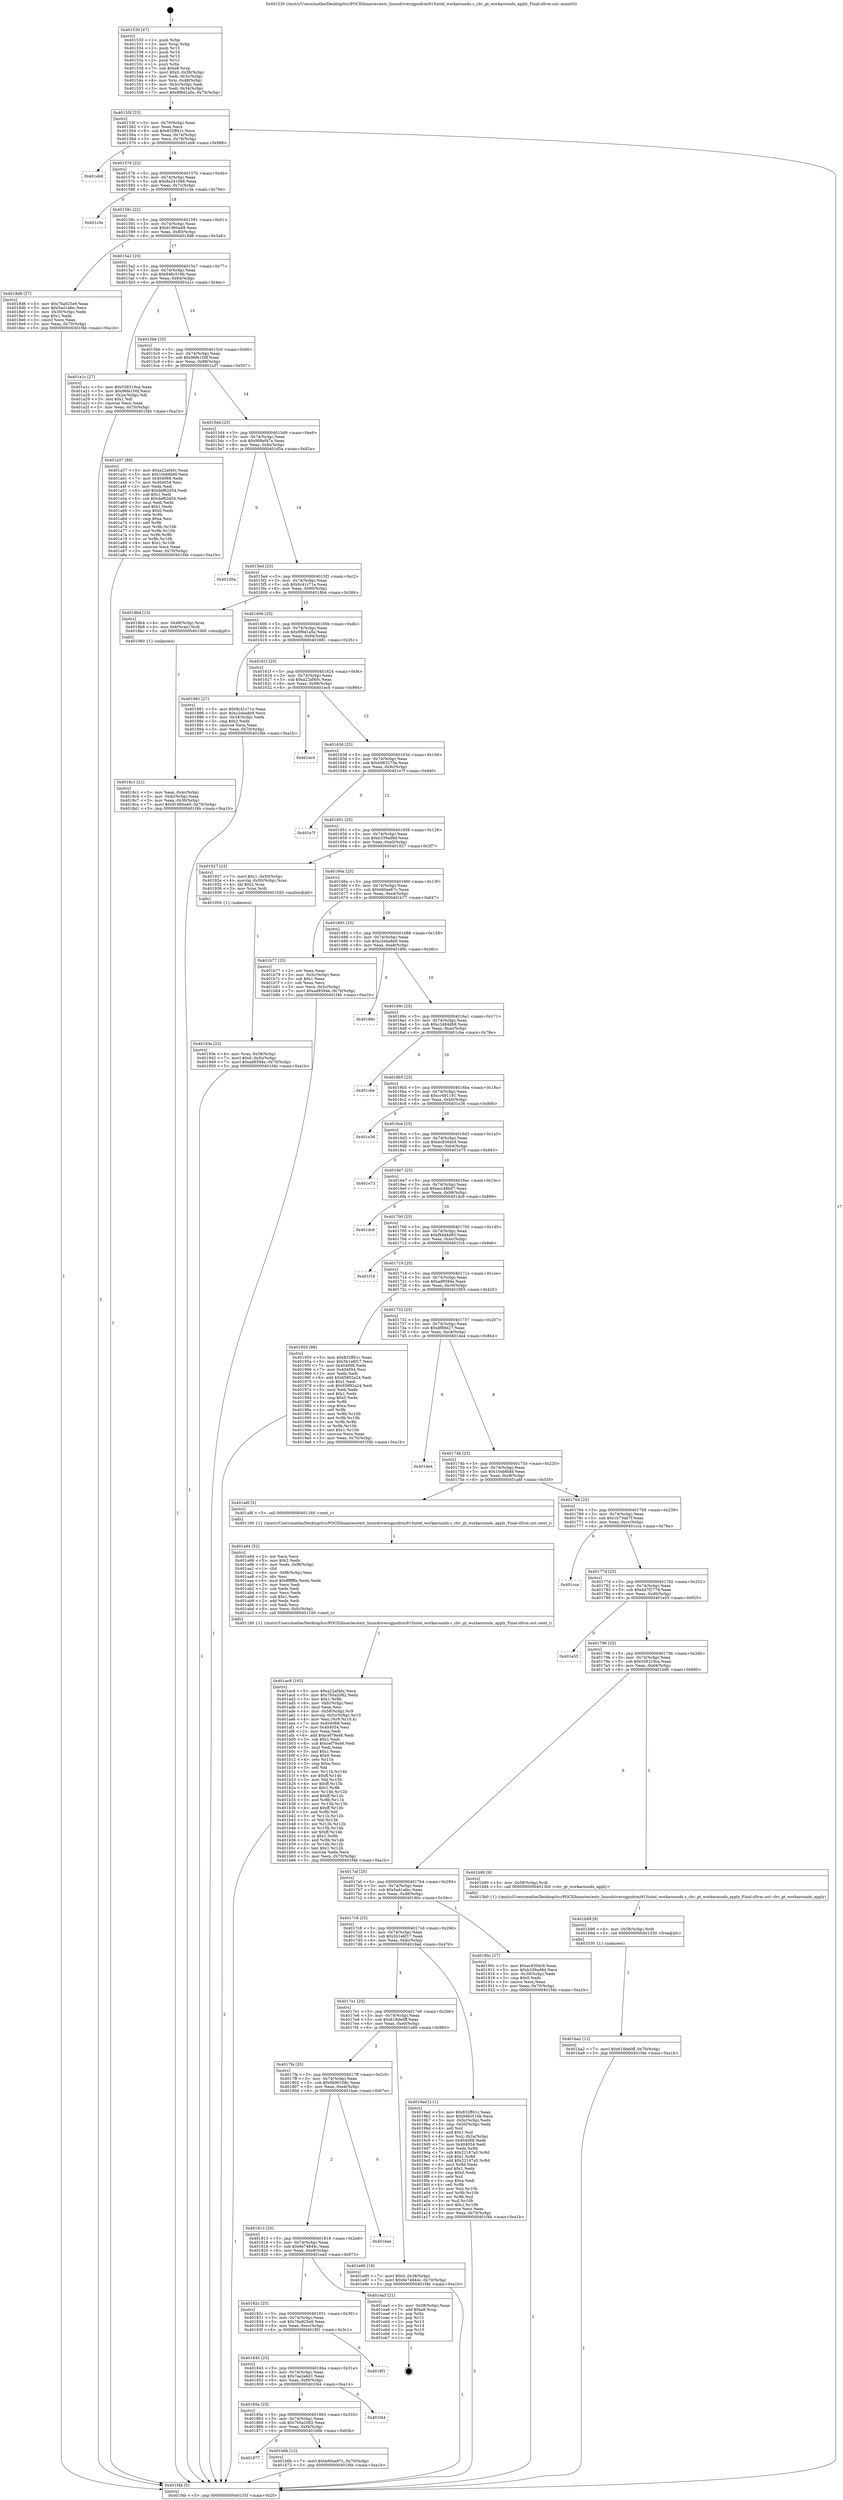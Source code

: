 digraph "0x401530" {
  label = "0x401530 (/mnt/c/Users/mathe/Desktop/tcc/POCII/binaries/extr_linuxdriversgpudrmi915intel_workarounds.c_chv_gt_workarounds_apply_Final-ollvm.out::main(0))"
  labelloc = "t"
  node[shape=record]

  Entry [label="",width=0.3,height=0.3,shape=circle,fillcolor=black,style=filled]
  "0x40155f" [label="{
     0x40155f [23]\l
     | [instrs]\l
     &nbsp;&nbsp;0x40155f \<+3\>: mov -0x70(%rbp),%eax\l
     &nbsp;&nbsp;0x401562 \<+2\>: mov %eax,%ecx\l
     &nbsp;&nbsp;0x401564 \<+6\>: sub $0x832ff41c,%ecx\l
     &nbsp;&nbsp;0x40156a \<+3\>: mov %eax,-0x74(%rbp)\l
     &nbsp;&nbsp;0x40156d \<+3\>: mov %ecx,-0x78(%rbp)\l
     &nbsp;&nbsp;0x401570 \<+6\>: je 0000000000401eb8 \<main+0x988\>\l
  }"]
  "0x401eb8" [label="{
     0x401eb8\l
  }", style=dashed]
  "0x401576" [label="{
     0x401576 [22]\l
     | [instrs]\l
     &nbsp;&nbsp;0x401576 \<+5\>: jmp 000000000040157b \<main+0x4b\>\l
     &nbsp;&nbsp;0x40157b \<+3\>: mov -0x74(%rbp),%eax\l
     &nbsp;&nbsp;0x40157e \<+5\>: sub $0x8a24106b,%eax\l
     &nbsp;&nbsp;0x401583 \<+3\>: mov %eax,-0x7c(%rbp)\l
     &nbsp;&nbsp;0x401586 \<+6\>: je 0000000000401c3e \<main+0x70e\>\l
  }"]
  Exit [label="",width=0.3,height=0.3,shape=circle,fillcolor=black,style=filled,peripheries=2]
  "0x401c3e" [label="{
     0x401c3e\l
  }", style=dashed]
  "0x40158c" [label="{
     0x40158c [22]\l
     | [instrs]\l
     &nbsp;&nbsp;0x40158c \<+5\>: jmp 0000000000401591 \<main+0x61\>\l
     &nbsp;&nbsp;0x401591 \<+3\>: mov -0x74(%rbp),%eax\l
     &nbsp;&nbsp;0x401594 \<+5\>: sub $0x91960a49,%eax\l
     &nbsp;&nbsp;0x401599 \<+3\>: mov %eax,-0x80(%rbp)\l
     &nbsp;&nbsp;0x40159c \<+6\>: je 00000000004018d6 \<main+0x3a6\>\l
  }"]
  "0x401ba2" [label="{
     0x401ba2 [12]\l
     | [instrs]\l
     &nbsp;&nbsp;0x401ba2 \<+7\>: movl $0x618de0ff,-0x70(%rbp)\l
     &nbsp;&nbsp;0x401ba9 \<+5\>: jmp 0000000000401f4b \<main+0xa1b\>\l
  }"]
  "0x4018d6" [label="{
     0x4018d6 [27]\l
     | [instrs]\l
     &nbsp;&nbsp;0x4018d6 \<+5\>: mov $0x76a925e9,%eax\l
     &nbsp;&nbsp;0x4018db \<+5\>: mov $0x5ad1afec,%ecx\l
     &nbsp;&nbsp;0x4018e0 \<+3\>: mov -0x30(%rbp),%edx\l
     &nbsp;&nbsp;0x4018e3 \<+3\>: cmp $0x1,%edx\l
     &nbsp;&nbsp;0x4018e6 \<+3\>: cmovl %ecx,%eax\l
     &nbsp;&nbsp;0x4018e9 \<+3\>: mov %eax,-0x70(%rbp)\l
     &nbsp;&nbsp;0x4018ec \<+5\>: jmp 0000000000401f4b \<main+0xa1b\>\l
  }"]
  "0x4015a2" [label="{
     0x4015a2 [25]\l
     | [instrs]\l
     &nbsp;&nbsp;0x4015a2 \<+5\>: jmp 00000000004015a7 \<main+0x77\>\l
     &nbsp;&nbsp;0x4015a7 \<+3\>: mov -0x74(%rbp),%eax\l
     &nbsp;&nbsp;0x4015aa \<+5\>: sub $0x946c516b,%eax\l
     &nbsp;&nbsp;0x4015af \<+6\>: mov %eax,-0x84(%rbp)\l
     &nbsp;&nbsp;0x4015b5 \<+6\>: je 0000000000401a1c \<main+0x4ec\>\l
  }"]
  "0x401b99" [label="{
     0x401b99 [9]\l
     | [instrs]\l
     &nbsp;&nbsp;0x401b99 \<+4\>: mov -0x58(%rbp),%rdi\l
     &nbsp;&nbsp;0x401b9d \<+5\>: call 0000000000401030 \<free@plt\>\l
     | [calls]\l
     &nbsp;&nbsp;0x401030 \{1\} (unknown)\l
  }"]
  "0x401a1c" [label="{
     0x401a1c [27]\l
     | [instrs]\l
     &nbsp;&nbsp;0x401a1c \<+5\>: mov $0x558319ca,%eax\l
     &nbsp;&nbsp;0x401a21 \<+5\>: mov $0x96fe100f,%ecx\l
     &nbsp;&nbsp;0x401a26 \<+3\>: mov -0x2a(%rbp),%dl\l
     &nbsp;&nbsp;0x401a29 \<+3\>: test $0x1,%dl\l
     &nbsp;&nbsp;0x401a2c \<+3\>: cmovne %ecx,%eax\l
     &nbsp;&nbsp;0x401a2f \<+3\>: mov %eax,-0x70(%rbp)\l
     &nbsp;&nbsp;0x401a32 \<+5\>: jmp 0000000000401f4b \<main+0xa1b\>\l
  }"]
  "0x4015bb" [label="{
     0x4015bb [25]\l
     | [instrs]\l
     &nbsp;&nbsp;0x4015bb \<+5\>: jmp 00000000004015c0 \<main+0x90\>\l
     &nbsp;&nbsp;0x4015c0 \<+3\>: mov -0x74(%rbp),%eax\l
     &nbsp;&nbsp;0x4015c3 \<+5\>: sub $0x96fe100f,%eax\l
     &nbsp;&nbsp;0x4015c8 \<+6\>: mov %eax,-0x88(%rbp)\l
     &nbsp;&nbsp;0x4015ce \<+6\>: je 0000000000401a37 \<main+0x507\>\l
  }"]
  "0x401877" [label="{
     0x401877\l
  }", style=dashed]
  "0x401a37" [label="{
     0x401a37 [88]\l
     | [instrs]\l
     &nbsp;&nbsp;0x401a37 \<+5\>: mov $0xa22af40c,%eax\l
     &nbsp;&nbsp;0x401a3c \<+5\>: mov $0x10eb6bfd,%ecx\l
     &nbsp;&nbsp;0x401a41 \<+7\>: mov 0x404068,%edx\l
     &nbsp;&nbsp;0x401a48 \<+7\>: mov 0x404054,%esi\l
     &nbsp;&nbsp;0x401a4f \<+2\>: mov %edx,%edi\l
     &nbsp;&nbsp;0x401a51 \<+6\>: add $0xdef62d54,%edi\l
     &nbsp;&nbsp;0x401a57 \<+3\>: sub $0x1,%edi\l
     &nbsp;&nbsp;0x401a5a \<+6\>: sub $0xdef62d54,%edi\l
     &nbsp;&nbsp;0x401a60 \<+3\>: imul %edi,%edx\l
     &nbsp;&nbsp;0x401a63 \<+3\>: and $0x1,%edx\l
     &nbsp;&nbsp;0x401a66 \<+3\>: cmp $0x0,%edx\l
     &nbsp;&nbsp;0x401a69 \<+4\>: sete %r8b\l
     &nbsp;&nbsp;0x401a6d \<+3\>: cmp $0xa,%esi\l
     &nbsp;&nbsp;0x401a70 \<+4\>: setl %r9b\l
     &nbsp;&nbsp;0x401a74 \<+3\>: mov %r8b,%r10b\l
     &nbsp;&nbsp;0x401a77 \<+3\>: and %r9b,%r10b\l
     &nbsp;&nbsp;0x401a7a \<+3\>: xor %r9b,%r8b\l
     &nbsp;&nbsp;0x401a7d \<+3\>: or %r8b,%r10b\l
     &nbsp;&nbsp;0x401a80 \<+4\>: test $0x1,%r10b\l
     &nbsp;&nbsp;0x401a84 \<+3\>: cmovne %ecx,%eax\l
     &nbsp;&nbsp;0x401a87 \<+3\>: mov %eax,-0x70(%rbp)\l
     &nbsp;&nbsp;0x401a8a \<+5\>: jmp 0000000000401f4b \<main+0xa1b\>\l
  }"]
  "0x4015d4" [label="{
     0x4015d4 [25]\l
     | [instrs]\l
     &nbsp;&nbsp;0x4015d4 \<+5\>: jmp 00000000004015d9 \<main+0xa9\>\l
     &nbsp;&nbsp;0x4015d9 \<+3\>: mov -0x74(%rbp),%eax\l
     &nbsp;&nbsp;0x4015dc \<+5\>: sub $0x998ef47a,%eax\l
     &nbsp;&nbsp;0x4015e1 \<+6\>: mov %eax,-0x8c(%rbp)\l
     &nbsp;&nbsp;0x4015e7 \<+6\>: je 0000000000401d5a \<main+0x82a\>\l
  }"]
  "0x401b6b" [label="{
     0x401b6b [12]\l
     | [instrs]\l
     &nbsp;&nbsp;0x401b6b \<+7\>: movl $0xb60ae67c,-0x70(%rbp)\l
     &nbsp;&nbsp;0x401b72 \<+5\>: jmp 0000000000401f4b \<main+0xa1b\>\l
  }"]
  "0x401d5a" [label="{
     0x401d5a\l
  }", style=dashed]
  "0x4015ed" [label="{
     0x4015ed [25]\l
     | [instrs]\l
     &nbsp;&nbsp;0x4015ed \<+5\>: jmp 00000000004015f2 \<main+0xc2\>\l
     &nbsp;&nbsp;0x4015f2 \<+3\>: mov -0x74(%rbp),%eax\l
     &nbsp;&nbsp;0x4015f5 \<+5\>: sub $0x9c41c71e,%eax\l
     &nbsp;&nbsp;0x4015fa \<+6\>: mov %eax,-0x90(%rbp)\l
     &nbsp;&nbsp;0x401600 \<+6\>: je 00000000004018b4 \<main+0x384\>\l
  }"]
  "0x40185e" [label="{
     0x40185e [25]\l
     | [instrs]\l
     &nbsp;&nbsp;0x40185e \<+5\>: jmp 0000000000401863 \<main+0x333\>\l
     &nbsp;&nbsp;0x401863 \<+3\>: mov -0x74(%rbp),%eax\l
     &nbsp;&nbsp;0x401866 \<+5\>: sub $0x7b5a2082,%eax\l
     &nbsp;&nbsp;0x40186b \<+6\>: mov %eax,-0xf4(%rbp)\l
     &nbsp;&nbsp;0x401871 \<+6\>: je 0000000000401b6b \<main+0x63b\>\l
  }"]
  "0x4018b4" [label="{
     0x4018b4 [13]\l
     | [instrs]\l
     &nbsp;&nbsp;0x4018b4 \<+4\>: mov -0x48(%rbp),%rax\l
     &nbsp;&nbsp;0x4018b8 \<+4\>: mov 0x8(%rax),%rdi\l
     &nbsp;&nbsp;0x4018bc \<+5\>: call 0000000000401060 \<atoi@plt\>\l
     | [calls]\l
     &nbsp;&nbsp;0x401060 \{1\} (unknown)\l
  }"]
  "0x401606" [label="{
     0x401606 [25]\l
     | [instrs]\l
     &nbsp;&nbsp;0x401606 \<+5\>: jmp 000000000040160b \<main+0xdb\>\l
     &nbsp;&nbsp;0x40160b \<+3\>: mov -0x74(%rbp),%eax\l
     &nbsp;&nbsp;0x40160e \<+5\>: sub $0x9f9d1a5e,%eax\l
     &nbsp;&nbsp;0x401613 \<+6\>: mov %eax,-0x94(%rbp)\l
     &nbsp;&nbsp;0x401619 \<+6\>: je 0000000000401881 \<main+0x351\>\l
  }"]
  "0x401f44" [label="{
     0x401f44\l
  }", style=dashed]
  "0x401881" [label="{
     0x401881 [27]\l
     | [instrs]\l
     &nbsp;&nbsp;0x401881 \<+5\>: mov $0x9c41c71e,%eax\l
     &nbsp;&nbsp;0x401886 \<+5\>: mov $0xc2eba8e9,%ecx\l
     &nbsp;&nbsp;0x40188b \<+3\>: mov -0x34(%rbp),%edx\l
     &nbsp;&nbsp;0x40188e \<+3\>: cmp $0x2,%edx\l
     &nbsp;&nbsp;0x401891 \<+3\>: cmovne %ecx,%eax\l
     &nbsp;&nbsp;0x401894 \<+3\>: mov %eax,-0x70(%rbp)\l
     &nbsp;&nbsp;0x401897 \<+5\>: jmp 0000000000401f4b \<main+0xa1b\>\l
  }"]
  "0x40161f" [label="{
     0x40161f [25]\l
     | [instrs]\l
     &nbsp;&nbsp;0x40161f \<+5\>: jmp 0000000000401624 \<main+0xf4\>\l
     &nbsp;&nbsp;0x401624 \<+3\>: mov -0x74(%rbp),%eax\l
     &nbsp;&nbsp;0x401627 \<+5\>: sub $0xa22af40c,%eax\l
     &nbsp;&nbsp;0x40162c \<+6\>: mov %eax,-0x98(%rbp)\l
     &nbsp;&nbsp;0x401632 \<+6\>: je 0000000000401ec4 \<main+0x994\>\l
  }"]
  "0x401f4b" [label="{
     0x401f4b [5]\l
     | [instrs]\l
     &nbsp;&nbsp;0x401f4b \<+5\>: jmp 000000000040155f \<main+0x2f\>\l
  }"]
  "0x401530" [label="{
     0x401530 [47]\l
     | [instrs]\l
     &nbsp;&nbsp;0x401530 \<+1\>: push %rbp\l
     &nbsp;&nbsp;0x401531 \<+3\>: mov %rsp,%rbp\l
     &nbsp;&nbsp;0x401534 \<+2\>: push %r15\l
     &nbsp;&nbsp;0x401536 \<+2\>: push %r14\l
     &nbsp;&nbsp;0x401538 \<+2\>: push %r13\l
     &nbsp;&nbsp;0x40153a \<+2\>: push %r12\l
     &nbsp;&nbsp;0x40153c \<+1\>: push %rbx\l
     &nbsp;&nbsp;0x40153d \<+7\>: sub $0xe8,%rsp\l
     &nbsp;&nbsp;0x401544 \<+7\>: movl $0x0,-0x38(%rbp)\l
     &nbsp;&nbsp;0x40154b \<+3\>: mov %edi,-0x3c(%rbp)\l
     &nbsp;&nbsp;0x40154e \<+4\>: mov %rsi,-0x48(%rbp)\l
     &nbsp;&nbsp;0x401552 \<+3\>: mov -0x3c(%rbp),%edi\l
     &nbsp;&nbsp;0x401555 \<+3\>: mov %edi,-0x34(%rbp)\l
     &nbsp;&nbsp;0x401558 \<+7\>: movl $0x9f9d1a5e,-0x70(%rbp)\l
  }"]
  "0x4018c1" [label="{
     0x4018c1 [21]\l
     | [instrs]\l
     &nbsp;&nbsp;0x4018c1 \<+3\>: mov %eax,-0x4c(%rbp)\l
     &nbsp;&nbsp;0x4018c4 \<+3\>: mov -0x4c(%rbp),%eax\l
     &nbsp;&nbsp;0x4018c7 \<+3\>: mov %eax,-0x30(%rbp)\l
     &nbsp;&nbsp;0x4018ca \<+7\>: movl $0x91960a49,-0x70(%rbp)\l
     &nbsp;&nbsp;0x4018d1 \<+5\>: jmp 0000000000401f4b \<main+0xa1b\>\l
  }"]
  "0x401845" [label="{
     0x401845 [25]\l
     | [instrs]\l
     &nbsp;&nbsp;0x401845 \<+5\>: jmp 000000000040184a \<main+0x31a\>\l
     &nbsp;&nbsp;0x40184a \<+3\>: mov -0x74(%rbp),%eax\l
     &nbsp;&nbsp;0x40184d \<+5\>: sub $0x7aa3a6d1,%eax\l
     &nbsp;&nbsp;0x401852 \<+6\>: mov %eax,-0xf0(%rbp)\l
     &nbsp;&nbsp;0x401858 \<+6\>: je 0000000000401f44 \<main+0xa14\>\l
  }"]
  "0x401ec4" [label="{
     0x401ec4\l
  }", style=dashed]
  "0x401638" [label="{
     0x401638 [25]\l
     | [instrs]\l
     &nbsp;&nbsp;0x401638 \<+5\>: jmp 000000000040163d \<main+0x10d\>\l
     &nbsp;&nbsp;0x40163d \<+3\>: mov -0x74(%rbp),%eax\l
     &nbsp;&nbsp;0x401640 \<+5\>: sub $0xb063275e,%eax\l
     &nbsp;&nbsp;0x401645 \<+6\>: mov %eax,-0x9c(%rbp)\l
     &nbsp;&nbsp;0x40164b \<+6\>: je 0000000000401e7f \<main+0x94f\>\l
  }"]
  "0x4018f1" [label="{
     0x4018f1\l
  }", style=dashed]
  "0x401e7f" [label="{
     0x401e7f\l
  }", style=dashed]
  "0x401651" [label="{
     0x401651 [25]\l
     | [instrs]\l
     &nbsp;&nbsp;0x401651 \<+5\>: jmp 0000000000401656 \<main+0x126\>\l
     &nbsp;&nbsp;0x401656 \<+3\>: mov -0x74(%rbp),%eax\l
     &nbsp;&nbsp;0x401659 \<+5\>: sub $0xb339ad8d,%eax\l
     &nbsp;&nbsp;0x40165e \<+6\>: mov %eax,-0xa0(%rbp)\l
     &nbsp;&nbsp;0x401664 \<+6\>: je 0000000000401927 \<main+0x3f7\>\l
  }"]
  "0x40182c" [label="{
     0x40182c [25]\l
     | [instrs]\l
     &nbsp;&nbsp;0x40182c \<+5\>: jmp 0000000000401831 \<main+0x301\>\l
     &nbsp;&nbsp;0x401831 \<+3\>: mov -0x74(%rbp),%eax\l
     &nbsp;&nbsp;0x401834 \<+5\>: sub $0x76a925e9,%eax\l
     &nbsp;&nbsp;0x401839 \<+6\>: mov %eax,-0xec(%rbp)\l
     &nbsp;&nbsp;0x40183f \<+6\>: je 00000000004018f1 \<main+0x3c1\>\l
  }"]
  "0x401927" [label="{
     0x401927 [23]\l
     | [instrs]\l
     &nbsp;&nbsp;0x401927 \<+7\>: movl $0x1,-0x50(%rbp)\l
     &nbsp;&nbsp;0x40192e \<+4\>: movslq -0x50(%rbp),%rax\l
     &nbsp;&nbsp;0x401932 \<+4\>: shl $0x2,%rax\l
     &nbsp;&nbsp;0x401936 \<+3\>: mov %rax,%rdi\l
     &nbsp;&nbsp;0x401939 \<+5\>: call 0000000000401050 \<malloc@plt\>\l
     | [calls]\l
     &nbsp;&nbsp;0x401050 \{1\} (unknown)\l
  }"]
  "0x40166a" [label="{
     0x40166a [25]\l
     | [instrs]\l
     &nbsp;&nbsp;0x40166a \<+5\>: jmp 000000000040166f \<main+0x13f\>\l
     &nbsp;&nbsp;0x40166f \<+3\>: mov -0x74(%rbp),%eax\l
     &nbsp;&nbsp;0x401672 \<+5\>: sub $0xb60ae67c,%eax\l
     &nbsp;&nbsp;0x401677 \<+6\>: mov %eax,-0xa4(%rbp)\l
     &nbsp;&nbsp;0x40167d \<+6\>: je 0000000000401b77 \<main+0x647\>\l
  }"]
  "0x401ea3" [label="{
     0x401ea3 [21]\l
     | [instrs]\l
     &nbsp;&nbsp;0x401ea3 \<+3\>: mov -0x38(%rbp),%eax\l
     &nbsp;&nbsp;0x401ea6 \<+7\>: add $0xe8,%rsp\l
     &nbsp;&nbsp;0x401ead \<+1\>: pop %rbx\l
     &nbsp;&nbsp;0x401eae \<+2\>: pop %r12\l
     &nbsp;&nbsp;0x401eb0 \<+2\>: pop %r13\l
     &nbsp;&nbsp;0x401eb2 \<+2\>: pop %r14\l
     &nbsp;&nbsp;0x401eb4 \<+2\>: pop %r15\l
     &nbsp;&nbsp;0x401eb6 \<+1\>: pop %rbp\l
     &nbsp;&nbsp;0x401eb7 \<+1\>: ret\l
  }"]
  "0x401b77" [label="{
     0x401b77 [25]\l
     | [instrs]\l
     &nbsp;&nbsp;0x401b77 \<+2\>: xor %eax,%eax\l
     &nbsp;&nbsp;0x401b79 \<+3\>: mov -0x5c(%rbp),%ecx\l
     &nbsp;&nbsp;0x401b7c \<+3\>: sub $0x1,%eax\l
     &nbsp;&nbsp;0x401b7f \<+2\>: sub %eax,%ecx\l
     &nbsp;&nbsp;0x401b81 \<+3\>: mov %ecx,-0x5c(%rbp)\l
     &nbsp;&nbsp;0x401b84 \<+7\>: movl $0xad8594e,-0x70(%rbp)\l
     &nbsp;&nbsp;0x401b8b \<+5\>: jmp 0000000000401f4b \<main+0xa1b\>\l
  }"]
  "0x401683" [label="{
     0x401683 [25]\l
     | [instrs]\l
     &nbsp;&nbsp;0x401683 \<+5\>: jmp 0000000000401688 \<main+0x158\>\l
     &nbsp;&nbsp;0x401688 \<+3\>: mov -0x74(%rbp),%eax\l
     &nbsp;&nbsp;0x40168b \<+5\>: sub $0xc2eba8e9,%eax\l
     &nbsp;&nbsp;0x401690 \<+6\>: mov %eax,-0xa8(%rbp)\l
     &nbsp;&nbsp;0x401696 \<+6\>: je 000000000040189c \<main+0x36c\>\l
  }"]
  "0x401813" [label="{
     0x401813 [25]\l
     | [instrs]\l
     &nbsp;&nbsp;0x401813 \<+5\>: jmp 0000000000401818 \<main+0x2e8\>\l
     &nbsp;&nbsp;0x401818 \<+3\>: mov -0x74(%rbp),%eax\l
     &nbsp;&nbsp;0x40181b \<+5\>: sub $0x6e74844c,%eax\l
     &nbsp;&nbsp;0x401820 \<+6\>: mov %eax,-0xe8(%rbp)\l
     &nbsp;&nbsp;0x401826 \<+6\>: je 0000000000401ea3 \<main+0x973\>\l
  }"]
  "0x40189c" [label="{
     0x40189c\l
  }", style=dashed]
  "0x40169c" [label="{
     0x40169c [25]\l
     | [instrs]\l
     &nbsp;&nbsp;0x40169c \<+5\>: jmp 00000000004016a1 \<main+0x171\>\l
     &nbsp;&nbsp;0x4016a1 \<+3\>: mov -0x74(%rbp),%eax\l
     &nbsp;&nbsp;0x4016a4 \<+5\>: sub $0xc3484db9,%eax\l
     &nbsp;&nbsp;0x4016a9 \<+6\>: mov %eax,-0xac(%rbp)\l
     &nbsp;&nbsp;0x4016af \<+6\>: je 0000000000401cbe \<main+0x78e\>\l
  }"]
  "0x401bae" [label="{
     0x401bae\l
  }", style=dashed]
  "0x401cbe" [label="{
     0x401cbe\l
  }", style=dashed]
  "0x4016b5" [label="{
     0x4016b5 [25]\l
     | [instrs]\l
     &nbsp;&nbsp;0x4016b5 \<+5\>: jmp 00000000004016ba \<main+0x18a\>\l
     &nbsp;&nbsp;0x4016ba \<+3\>: mov -0x74(%rbp),%eax\l
     &nbsp;&nbsp;0x4016bd \<+5\>: sub $0xcc491191,%eax\l
     &nbsp;&nbsp;0x4016c2 \<+6\>: mov %eax,-0xb0(%rbp)\l
     &nbsp;&nbsp;0x4016c8 \<+6\>: je 0000000000401e36 \<main+0x906\>\l
  }"]
  "0x4017fa" [label="{
     0x4017fa [25]\l
     | [instrs]\l
     &nbsp;&nbsp;0x4017fa \<+5\>: jmp 00000000004017ff \<main+0x2cf\>\l
     &nbsp;&nbsp;0x4017ff \<+3\>: mov -0x74(%rbp),%eax\l
     &nbsp;&nbsp;0x401802 \<+5\>: sub $0x6b90108c,%eax\l
     &nbsp;&nbsp;0x401807 \<+6\>: mov %eax,-0xe4(%rbp)\l
     &nbsp;&nbsp;0x40180d \<+6\>: je 0000000000401bae \<main+0x67e\>\l
  }"]
  "0x401e36" [label="{
     0x401e36\l
  }", style=dashed]
  "0x4016ce" [label="{
     0x4016ce [25]\l
     | [instrs]\l
     &nbsp;&nbsp;0x4016ce \<+5\>: jmp 00000000004016d3 \<main+0x1a3\>\l
     &nbsp;&nbsp;0x4016d3 \<+3\>: mov -0x74(%rbp),%eax\l
     &nbsp;&nbsp;0x4016d6 \<+5\>: sub $0xec830dc9,%eax\l
     &nbsp;&nbsp;0x4016db \<+6\>: mov %eax,-0xb4(%rbp)\l
     &nbsp;&nbsp;0x4016e1 \<+6\>: je 0000000000401e73 \<main+0x943\>\l
  }"]
  "0x401e90" [label="{
     0x401e90 [19]\l
     | [instrs]\l
     &nbsp;&nbsp;0x401e90 \<+7\>: movl $0x0,-0x38(%rbp)\l
     &nbsp;&nbsp;0x401e97 \<+7\>: movl $0x6e74844c,-0x70(%rbp)\l
     &nbsp;&nbsp;0x401e9e \<+5\>: jmp 0000000000401f4b \<main+0xa1b\>\l
  }"]
  "0x401e73" [label="{
     0x401e73\l
  }", style=dashed]
  "0x4016e7" [label="{
     0x4016e7 [25]\l
     | [instrs]\l
     &nbsp;&nbsp;0x4016e7 \<+5\>: jmp 00000000004016ec \<main+0x1bc\>\l
     &nbsp;&nbsp;0x4016ec \<+3\>: mov -0x74(%rbp),%eax\l
     &nbsp;&nbsp;0x4016ef \<+5\>: sub $0xecc48bd7,%eax\l
     &nbsp;&nbsp;0x4016f4 \<+6\>: mov %eax,-0xb8(%rbp)\l
     &nbsp;&nbsp;0x4016fa \<+6\>: je 0000000000401dc9 \<main+0x899\>\l
  }"]
  "0x401ac8" [label="{
     0x401ac8 [163]\l
     | [instrs]\l
     &nbsp;&nbsp;0x401ac8 \<+5\>: mov $0xa22af40c,%ecx\l
     &nbsp;&nbsp;0x401acd \<+5\>: mov $0x7b5a2082,%edx\l
     &nbsp;&nbsp;0x401ad2 \<+3\>: mov $0x1,%r8b\l
     &nbsp;&nbsp;0x401ad5 \<+6\>: mov -0xfc(%rbp),%esi\l
     &nbsp;&nbsp;0x401adb \<+3\>: imul %eax,%esi\l
     &nbsp;&nbsp;0x401ade \<+4\>: mov -0x58(%rbp),%r9\l
     &nbsp;&nbsp;0x401ae2 \<+4\>: movslq -0x5c(%rbp),%r10\l
     &nbsp;&nbsp;0x401ae6 \<+4\>: mov %esi,(%r9,%r10,4)\l
     &nbsp;&nbsp;0x401aea \<+7\>: mov 0x404068,%eax\l
     &nbsp;&nbsp;0x401af1 \<+7\>: mov 0x404054,%esi\l
     &nbsp;&nbsp;0x401af8 \<+2\>: mov %eax,%edi\l
     &nbsp;&nbsp;0x401afa \<+6\>: add $0xcef79a46,%edi\l
     &nbsp;&nbsp;0x401b00 \<+3\>: sub $0x1,%edi\l
     &nbsp;&nbsp;0x401b03 \<+6\>: sub $0xcef79a46,%edi\l
     &nbsp;&nbsp;0x401b09 \<+3\>: imul %edi,%eax\l
     &nbsp;&nbsp;0x401b0c \<+3\>: and $0x1,%eax\l
     &nbsp;&nbsp;0x401b0f \<+3\>: cmp $0x0,%eax\l
     &nbsp;&nbsp;0x401b12 \<+4\>: sete %r11b\l
     &nbsp;&nbsp;0x401b16 \<+3\>: cmp $0xa,%esi\l
     &nbsp;&nbsp;0x401b19 \<+3\>: setl %bl\l
     &nbsp;&nbsp;0x401b1c \<+3\>: mov %r11b,%r14b\l
     &nbsp;&nbsp;0x401b1f \<+4\>: xor $0xff,%r14b\l
     &nbsp;&nbsp;0x401b23 \<+3\>: mov %bl,%r15b\l
     &nbsp;&nbsp;0x401b26 \<+4\>: xor $0xff,%r15b\l
     &nbsp;&nbsp;0x401b2a \<+4\>: xor $0x1,%r8b\l
     &nbsp;&nbsp;0x401b2e \<+3\>: mov %r14b,%r12b\l
     &nbsp;&nbsp;0x401b31 \<+4\>: and $0xff,%r12b\l
     &nbsp;&nbsp;0x401b35 \<+3\>: and %r8b,%r11b\l
     &nbsp;&nbsp;0x401b38 \<+3\>: mov %r15b,%r13b\l
     &nbsp;&nbsp;0x401b3b \<+4\>: and $0xff,%r13b\l
     &nbsp;&nbsp;0x401b3f \<+3\>: and %r8b,%bl\l
     &nbsp;&nbsp;0x401b42 \<+3\>: or %r11b,%r12b\l
     &nbsp;&nbsp;0x401b45 \<+3\>: or %bl,%r13b\l
     &nbsp;&nbsp;0x401b48 \<+3\>: xor %r13b,%r12b\l
     &nbsp;&nbsp;0x401b4b \<+3\>: or %r15b,%r14b\l
     &nbsp;&nbsp;0x401b4e \<+4\>: xor $0xff,%r14b\l
     &nbsp;&nbsp;0x401b52 \<+4\>: or $0x1,%r8b\l
     &nbsp;&nbsp;0x401b56 \<+3\>: and %r8b,%r14b\l
     &nbsp;&nbsp;0x401b59 \<+3\>: or %r14b,%r12b\l
     &nbsp;&nbsp;0x401b5c \<+4\>: test $0x1,%r12b\l
     &nbsp;&nbsp;0x401b60 \<+3\>: cmovne %edx,%ecx\l
     &nbsp;&nbsp;0x401b63 \<+3\>: mov %ecx,-0x70(%rbp)\l
     &nbsp;&nbsp;0x401b66 \<+5\>: jmp 0000000000401f4b \<main+0xa1b\>\l
  }"]
  "0x401dc9" [label="{
     0x401dc9\l
  }", style=dashed]
  "0x401700" [label="{
     0x401700 [25]\l
     | [instrs]\l
     &nbsp;&nbsp;0x401700 \<+5\>: jmp 0000000000401705 \<main+0x1d5\>\l
     &nbsp;&nbsp;0x401705 \<+3\>: mov -0x74(%rbp),%eax\l
     &nbsp;&nbsp;0x401708 \<+5\>: sub $0xf94d4d85,%eax\l
     &nbsp;&nbsp;0x40170d \<+6\>: mov %eax,-0xbc(%rbp)\l
     &nbsp;&nbsp;0x401713 \<+6\>: je 0000000000401f16 \<main+0x9e6\>\l
  }"]
  "0x401a94" [label="{
     0x401a94 [52]\l
     | [instrs]\l
     &nbsp;&nbsp;0x401a94 \<+2\>: xor %ecx,%ecx\l
     &nbsp;&nbsp;0x401a96 \<+5\>: mov $0x2,%edx\l
     &nbsp;&nbsp;0x401a9b \<+6\>: mov %edx,-0xf8(%rbp)\l
     &nbsp;&nbsp;0x401aa1 \<+1\>: cltd\l
     &nbsp;&nbsp;0x401aa2 \<+6\>: mov -0xf8(%rbp),%esi\l
     &nbsp;&nbsp;0x401aa8 \<+2\>: idiv %esi\l
     &nbsp;&nbsp;0x401aaa \<+6\>: imul $0xfffffffe,%edx,%edx\l
     &nbsp;&nbsp;0x401ab0 \<+2\>: mov %ecx,%edi\l
     &nbsp;&nbsp;0x401ab2 \<+2\>: sub %edx,%edi\l
     &nbsp;&nbsp;0x401ab4 \<+2\>: mov %ecx,%edx\l
     &nbsp;&nbsp;0x401ab6 \<+3\>: sub $0x1,%edx\l
     &nbsp;&nbsp;0x401ab9 \<+2\>: add %edx,%edi\l
     &nbsp;&nbsp;0x401abb \<+2\>: sub %edi,%ecx\l
     &nbsp;&nbsp;0x401abd \<+6\>: mov %ecx,-0xfc(%rbp)\l
     &nbsp;&nbsp;0x401ac3 \<+5\>: call 0000000000401160 \<next_i\>\l
     | [calls]\l
     &nbsp;&nbsp;0x401160 \{1\} (/mnt/c/Users/mathe/Desktop/tcc/POCII/binaries/extr_linuxdriversgpudrmi915intel_workarounds.c_chv_gt_workarounds_apply_Final-ollvm.out::next_i)\l
  }"]
  "0x401f16" [label="{
     0x401f16\l
  }", style=dashed]
  "0x401719" [label="{
     0x401719 [25]\l
     | [instrs]\l
     &nbsp;&nbsp;0x401719 \<+5\>: jmp 000000000040171e \<main+0x1ee\>\l
     &nbsp;&nbsp;0x40171e \<+3\>: mov -0x74(%rbp),%eax\l
     &nbsp;&nbsp;0x401721 \<+5\>: sub $0xad8594e,%eax\l
     &nbsp;&nbsp;0x401726 \<+6\>: mov %eax,-0xc0(%rbp)\l
     &nbsp;&nbsp;0x40172c \<+6\>: je 0000000000401955 \<main+0x425\>\l
  }"]
  "0x4017e1" [label="{
     0x4017e1 [25]\l
     | [instrs]\l
     &nbsp;&nbsp;0x4017e1 \<+5\>: jmp 00000000004017e6 \<main+0x2b6\>\l
     &nbsp;&nbsp;0x4017e6 \<+3\>: mov -0x74(%rbp),%eax\l
     &nbsp;&nbsp;0x4017e9 \<+5\>: sub $0x618de0ff,%eax\l
     &nbsp;&nbsp;0x4017ee \<+6\>: mov %eax,-0xe0(%rbp)\l
     &nbsp;&nbsp;0x4017f4 \<+6\>: je 0000000000401e90 \<main+0x960\>\l
  }"]
  "0x401955" [label="{
     0x401955 [88]\l
     | [instrs]\l
     &nbsp;&nbsp;0x401955 \<+5\>: mov $0x832ff41c,%eax\l
     &nbsp;&nbsp;0x40195a \<+5\>: mov $0x5b1e6f17,%ecx\l
     &nbsp;&nbsp;0x40195f \<+7\>: mov 0x404068,%edx\l
     &nbsp;&nbsp;0x401966 \<+7\>: mov 0x404054,%esi\l
     &nbsp;&nbsp;0x40196d \<+2\>: mov %edx,%edi\l
     &nbsp;&nbsp;0x40196f \<+6\>: add $0x65892a24,%edi\l
     &nbsp;&nbsp;0x401975 \<+3\>: sub $0x1,%edi\l
     &nbsp;&nbsp;0x401978 \<+6\>: sub $0x65892a24,%edi\l
     &nbsp;&nbsp;0x40197e \<+3\>: imul %edi,%edx\l
     &nbsp;&nbsp;0x401981 \<+3\>: and $0x1,%edx\l
     &nbsp;&nbsp;0x401984 \<+3\>: cmp $0x0,%edx\l
     &nbsp;&nbsp;0x401987 \<+4\>: sete %r8b\l
     &nbsp;&nbsp;0x40198b \<+3\>: cmp $0xa,%esi\l
     &nbsp;&nbsp;0x40198e \<+4\>: setl %r9b\l
     &nbsp;&nbsp;0x401992 \<+3\>: mov %r8b,%r10b\l
     &nbsp;&nbsp;0x401995 \<+3\>: and %r9b,%r10b\l
     &nbsp;&nbsp;0x401998 \<+3\>: xor %r9b,%r8b\l
     &nbsp;&nbsp;0x40199b \<+3\>: or %r8b,%r10b\l
     &nbsp;&nbsp;0x40199e \<+4\>: test $0x1,%r10b\l
     &nbsp;&nbsp;0x4019a2 \<+3\>: cmovne %ecx,%eax\l
     &nbsp;&nbsp;0x4019a5 \<+3\>: mov %eax,-0x70(%rbp)\l
     &nbsp;&nbsp;0x4019a8 \<+5\>: jmp 0000000000401f4b \<main+0xa1b\>\l
  }"]
  "0x401732" [label="{
     0x401732 [25]\l
     | [instrs]\l
     &nbsp;&nbsp;0x401732 \<+5\>: jmp 0000000000401737 \<main+0x207\>\l
     &nbsp;&nbsp;0x401737 \<+3\>: mov -0x74(%rbp),%eax\l
     &nbsp;&nbsp;0x40173a \<+5\>: sub $0xdf89d27,%eax\l
     &nbsp;&nbsp;0x40173f \<+6\>: mov %eax,-0xc4(%rbp)\l
     &nbsp;&nbsp;0x401745 \<+6\>: je 0000000000401de4 \<main+0x8b4\>\l
  }"]
  "0x4019ad" [label="{
     0x4019ad [111]\l
     | [instrs]\l
     &nbsp;&nbsp;0x4019ad \<+5\>: mov $0x832ff41c,%eax\l
     &nbsp;&nbsp;0x4019b2 \<+5\>: mov $0x946c516b,%ecx\l
     &nbsp;&nbsp;0x4019b7 \<+3\>: mov -0x5c(%rbp),%edx\l
     &nbsp;&nbsp;0x4019ba \<+3\>: cmp -0x50(%rbp),%edx\l
     &nbsp;&nbsp;0x4019bd \<+4\>: setl %sil\l
     &nbsp;&nbsp;0x4019c1 \<+4\>: and $0x1,%sil\l
     &nbsp;&nbsp;0x4019c5 \<+4\>: mov %sil,-0x2a(%rbp)\l
     &nbsp;&nbsp;0x4019c9 \<+7\>: mov 0x404068,%edx\l
     &nbsp;&nbsp;0x4019d0 \<+7\>: mov 0x404054,%edi\l
     &nbsp;&nbsp;0x4019d7 \<+3\>: mov %edx,%r8d\l
     &nbsp;&nbsp;0x4019da \<+7\>: sub $0x22167a5,%r8d\l
     &nbsp;&nbsp;0x4019e1 \<+4\>: sub $0x1,%r8d\l
     &nbsp;&nbsp;0x4019e5 \<+7\>: add $0x22167a5,%r8d\l
     &nbsp;&nbsp;0x4019ec \<+4\>: imul %r8d,%edx\l
     &nbsp;&nbsp;0x4019f0 \<+3\>: and $0x1,%edx\l
     &nbsp;&nbsp;0x4019f3 \<+3\>: cmp $0x0,%edx\l
     &nbsp;&nbsp;0x4019f6 \<+4\>: sete %sil\l
     &nbsp;&nbsp;0x4019fa \<+3\>: cmp $0xa,%edi\l
     &nbsp;&nbsp;0x4019fd \<+4\>: setl %r9b\l
     &nbsp;&nbsp;0x401a01 \<+3\>: mov %sil,%r10b\l
     &nbsp;&nbsp;0x401a04 \<+3\>: and %r9b,%r10b\l
     &nbsp;&nbsp;0x401a07 \<+3\>: xor %r9b,%sil\l
     &nbsp;&nbsp;0x401a0a \<+3\>: or %sil,%r10b\l
     &nbsp;&nbsp;0x401a0d \<+4\>: test $0x1,%r10b\l
     &nbsp;&nbsp;0x401a11 \<+3\>: cmovne %ecx,%eax\l
     &nbsp;&nbsp;0x401a14 \<+3\>: mov %eax,-0x70(%rbp)\l
     &nbsp;&nbsp;0x401a17 \<+5\>: jmp 0000000000401f4b \<main+0xa1b\>\l
  }"]
  "0x401de4" [label="{
     0x401de4\l
  }", style=dashed]
  "0x40174b" [label="{
     0x40174b [25]\l
     | [instrs]\l
     &nbsp;&nbsp;0x40174b \<+5\>: jmp 0000000000401750 \<main+0x220\>\l
     &nbsp;&nbsp;0x401750 \<+3\>: mov -0x74(%rbp),%eax\l
     &nbsp;&nbsp;0x401753 \<+5\>: sub $0x10eb6bfd,%eax\l
     &nbsp;&nbsp;0x401758 \<+6\>: mov %eax,-0xc8(%rbp)\l
     &nbsp;&nbsp;0x40175e \<+6\>: je 0000000000401a8f \<main+0x55f\>\l
  }"]
  "0x40193e" [label="{
     0x40193e [23]\l
     | [instrs]\l
     &nbsp;&nbsp;0x40193e \<+4\>: mov %rax,-0x58(%rbp)\l
     &nbsp;&nbsp;0x401942 \<+7\>: movl $0x0,-0x5c(%rbp)\l
     &nbsp;&nbsp;0x401949 \<+7\>: movl $0xad8594e,-0x70(%rbp)\l
     &nbsp;&nbsp;0x401950 \<+5\>: jmp 0000000000401f4b \<main+0xa1b\>\l
  }"]
  "0x401a8f" [label="{
     0x401a8f [5]\l
     | [instrs]\l
     &nbsp;&nbsp;0x401a8f \<+5\>: call 0000000000401160 \<next_i\>\l
     | [calls]\l
     &nbsp;&nbsp;0x401160 \{1\} (/mnt/c/Users/mathe/Desktop/tcc/POCII/binaries/extr_linuxdriversgpudrmi915intel_workarounds.c_chv_gt_workarounds_apply_Final-ollvm.out::next_i)\l
  }"]
  "0x401764" [label="{
     0x401764 [25]\l
     | [instrs]\l
     &nbsp;&nbsp;0x401764 \<+5\>: jmp 0000000000401769 \<main+0x239\>\l
     &nbsp;&nbsp;0x401769 \<+3\>: mov -0x74(%rbp),%eax\l
     &nbsp;&nbsp;0x40176c \<+5\>: sub $0x1b73de7f,%eax\l
     &nbsp;&nbsp;0x401771 \<+6\>: mov %eax,-0xcc(%rbp)\l
     &nbsp;&nbsp;0x401777 \<+6\>: je 0000000000401cca \<main+0x79a\>\l
  }"]
  "0x4017c8" [label="{
     0x4017c8 [25]\l
     | [instrs]\l
     &nbsp;&nbsp;0x4017c8 \<+5\>: jmp 00000000004017cd \<main+0x29d\>\l
     &nbsp;&nbsp;0x4017cd \<+3\>: mov -0x74(%rbp),%eax\l
     &nbsp;&nbsp;0x4017d0 \<+5\>: sub $0x5b1e6f17,%eax\l
     &nbsp;&nbsp;0x4017d5 \<+6\>: mov %eax,-0xdc(%rbp)\l
     &nbsp;&nbsp;0x4017db \<+6\>: je 00000000004019ad \<main+0x47d\>\l
  }"]
  "0x401cca" [label="{
     0x401cca\l
  }", style=dashed]
  "0x40177d" [label="{
     0x40177d [25]\l
     | [instrs]\l
     &nbsp;&nbsp;0x40177d \<+5\>: jmp 0000000000401782 \<main+0x252\>\l
     &nbsp;&nbsp;0x401782 \<+3\>: mov -0x74(%rbp),%eax\l
     &nbsp;&nbsp;0x401785 \<+5\>: sub $0x447f2779,%eax\l
     &nbsp;&nbsp;0x40178a \<+6\>: mov %eax,-0xd0(%rbp)\l
     &nbsp;&nbsp;0x401790 \<+6\>: je 0000000000401e55 \<main+0x925\>\l
  }"]
  "0x40190c" [label="{
     0x40190c [27]\l
     | [instrs]\l
     &nbsp;&nbsp;0x40190c \<+5\>: mov $0xec830dc9,%eax\l
     &nbsp;&nbsp;0x401911 \<+5\>: mov $0xb339ad8d,%ecx\l
     &nbsp;&nbsp;0x401916 \<+3\>: mov -0x30(%rbp),%edx\l
     &nbsp;&nbsp;0x401919 \<+3\>: cmp $0x0,%edx\l
     &nbsp;&nbsp;0x40191c \<+3\>: cmove %ecx,%eax\l
     &nbsp;&nbsp;0x40191f \<+3\>: mov %eax,-0x70(%rbp)\l
     &nbsp;&nbsp;0x401922 \<+5\>: jmp 0000000000401f4b \<main+0xa1b\>\l
  }"]
  "0x401e55" [label="{
     0x401e55\l
  }", style=dashed]
  "0x401796" [label="{
     0x401796 [25]\l
     | [instrs]\l
     &nbsp;&nbsp;0x401796 \<+5\>: jmp 000000000040179b \<main+0x26b\>\l
     &nbsp;&nbsp;0x40179b \<+3\>: mov -0x74(%rbp),%eax\l
     &nbsp;&nbsp;0x40179e \<+5\>: sub $0x558319ca,%eax\l
     &nbsp;&nbsp;0x4017a3 \<+6\>: mov %eax,-0xd4(%rbp)\l
     &nbsp;&nbsp;0x4017a9 \<+6\>: je 0000000000401b90 \<main+0x660\>\l
  }"]
  "0x4017af" [label="{
     0x4017af [25]\l
     | [instrs]\l
     &nbsp;&nbsp;0x4017af \<+5\>: jmp 00000000004017b4 \<main+0x284\>\l
     &nbsp;&nbsp;0x4017b4 \<+3\>: mov -0x74(%rbp),%eax\l
     &nbsp;&nbsp;0x4017b7 \<+5\>: sub $0x5ad1afec,%eax\l
     &nbsp;&nbsp;0x4017bc \<+6\>: mov %eax,-0xd8(%rbp)\l
     &nbsp;&nbsp;0x4017c2 \<+6\>: je 000000000040190c \<main+0x3dc\>\l
  }"]
  "0x401b90" [label="{
     0x401b90 [9]\l
     | [instrs]\l
     &nbsp;&nbsp;0x401b90 \<+4\>: mov -0x58(%rbp),%rdi\l
     &nbsp;&nbsp;0x401b94 \<+5\>: call 00000000004013b0 \<chv_gt_workarounds_apply\>\l
     | [calls]\l
     &nbsp;&nbsp;0x4013b0 \{1\} (/mnt/c/Users/mathe/Desktop/tcc/POCII/binaries/extr_linuxdriversgpudrmi915intel_workarounds.c_chv_gt_workarounds_apply_Final-ollvm.out::chv_gt_workarounds_apply)\l
  }"]
  Entry -> "0x401530" [label=" 1"]
  "0x40155f" -> "0x401eb8" [label=" 0"]
  "0x40155f" -> "0x401576" [label=" 18"]
  "0x401ea3" -> Exit [label=" 1"]
  "0x401576" -> "0x401c3e" [label=" 0"]
  "0x401576" -> "0x40158c" [label=" 18"]
  "0x401e90" -> "0x401f4b" [label=" 1"]
  "0x40158c" -> "0x4018d6" [label=" 1"]
  "0x40158c" -> "0x4015a2" [label=" 17"]
  "0x401ba2" -> "0x401f4b" [label=" 1"]
  "0x4015a2" -> "0x401a1c" [label=" 2"]
  "0x4015a2" -> "0x4015bb" [label=" 15"]
  "0x401b99" -> "0x401ba2" [label=" 1"]
  "0x4015bb" -> "0x401a37" [label=" 1"]
  "0x4015bb" -> "0x4015d4" [label=" 14"]
  "0x401b90" -> "0x401b99" [label=" 1"]
  "0x4015d4" -> "0x401d5a" [label=" 0"]
  "0x4015d4" -> "0x4015ed" [label=" 14"]
  "0x401b77" -> "0x401f4b" [label=" 1"]
  "0x4015ed" -> "0x4018b4" [label=" 1"]
  "0x4015ed" -> "0x401606" [label=" 13"]
  "0x40185e" -> "0x401877" [label=" 0"]
  "0x401606" -> "0x401881" [label=" 1"]
  "0x401606" -> "0x40161f" [label=" 12"]
  "0x401881" -> "0x401f4b" [label=" 1"]
  "0x401530" -> "0x40155f" [label=" 1"]
  "0x401f4b" -> "0x40155f" [label=" 17"]
  "0x4018b4" -> "0x4018c1" [label=" 1"]
  "0x4018c1" -> "0x401f4b" [label=" 1"]
  "0x4018d6" -> "0x401f4b" [label=" 1"]
  "0x40185e" -> "0x401b6b" [label=" 1"]
  "0x40161f" -> "0x401ec4" [label=" 0"]
  "0x40161f" -> "0x401638" [label=" 12"]
  "0x401845" -> "0x40185e" [label=" 1"]
  "0x401638" -> "0x401e7f" [label=" 0"]
  "0x401638" -> "0x401651" [label=" 12"]
  "0x401845" -> "0x401f44" [label=" 0"]
  "0x401651" -> "0x401927" [label=" 1"]
  "0x401651" -> "0x40166a" [label=" 11"]
  "0x40182c" -> "0x401845" [label=" 1"]
  "0x40166a" -> "0x401b77" [label=" 1"]
  "0x40166a" -> "0x401683" [label=" 10"]
  "0x40182c" -> "0x4018f1" [label=" 0"]
  "0x401683" -> "0x40189c" [label=" 0"]
  "0x401683" -> "0x40169c" [label=" 10"]
  "0x401813" -> "0x40182c" [label=" 1"]
  "0x40169c" -> "0x401cbe" [label=" 0"]
  "0x40169c" -> "0x4016b5" [label=" 10"]
  "0x401813" -> "0x401ea3" [label=" 1"]
  "0x4016b5" -> "0x401e36" [label=" 0"]
  "0x4016b5" -> "0x4016ce" [label=" 10"]
  "0x4017fa" -> "0x401813" [label=" 2"]
  "0x4016ce" -> "0x401e73" [label=" 0"]
  "0x4016ce" -> "0x4016e7" [label=" 10"]
  "0x4017fa" -> "0x401bae" [label=" 0"]
  "0x4016e7" -> "0x401dc9" [label=" 0"]
  "0x4016e7" -> "0x401700" [label=" 10"]
  "0x4017e1" -> "0x4017fa" [label=" 2"]
  "0x401700" -> "0x401f16" [label=" 0"]
  "0x401700" -> "0x401719" [label=" 10"]
  "0x4017e1" -> "0x401e90" [label=" 1"]
  "0x401719" -> "0x401955" [label=" 2"]
  "0x401719" -> "0x401732" [label=" 8"]
  "0x401b6b" -> "0x401f4b" [label=" 1"]
  "0x401732" -> "0x401de4" [label=" 0"]
  "0x401732" -> "0x40174b" [label=" 8"]
  "0x401ac8" -> "0x401f4b" [label=" 1"]
  "0x40174b" -> "0x401a8f" [label=" 1"]
  "0x40174b" -> "0x401764" [label=" 7"]
  "0x401a8f" -> "0x401a94" [label=" 1"]
  "0x401764" -> "0x401cca" [label=" 0"]
  "0x401764" -> "0x40177d" [label=" 7"]
  "0x401a37" -> "0x401f4b" [label=" 1"]
  "0x40177d" -> "0x401e55" [label=" 0"]
  "0x40177d" -> "0x401796" [label=" 7"]
  "0x401a1c" -> "0x401f4b" [label=" 2"]
  "0x401796" -> "0x401b90" [label=" 1"]
  "0x401796" -> "0x4017af" [label=" 6"]
  "0x4019ad" -> "0x401f4b" [label=" 2"]
  "0x4017af" -> "0x40190c" [label=" 1"]
  "0x4017af" -> "0x4017c8" [label=" 5"]
  "0x40190c" -> "0x401f4b" [label=" 1"]
  "0x401927" -> "0x40193e" [label=" 1"]
  "0x40193e" -> "0x401f4b" [label=" 1"]
  "0x401955" -> "0x401f4b" [label=" 2"]
  "0x401a94" -> "0x401ac8" [label=" 1"]
  "0x4017c8" -> "0x4019ad" [label=" 2"]
  "0x4017c8" -> "0x4017e1" [label=" 3"]
}
